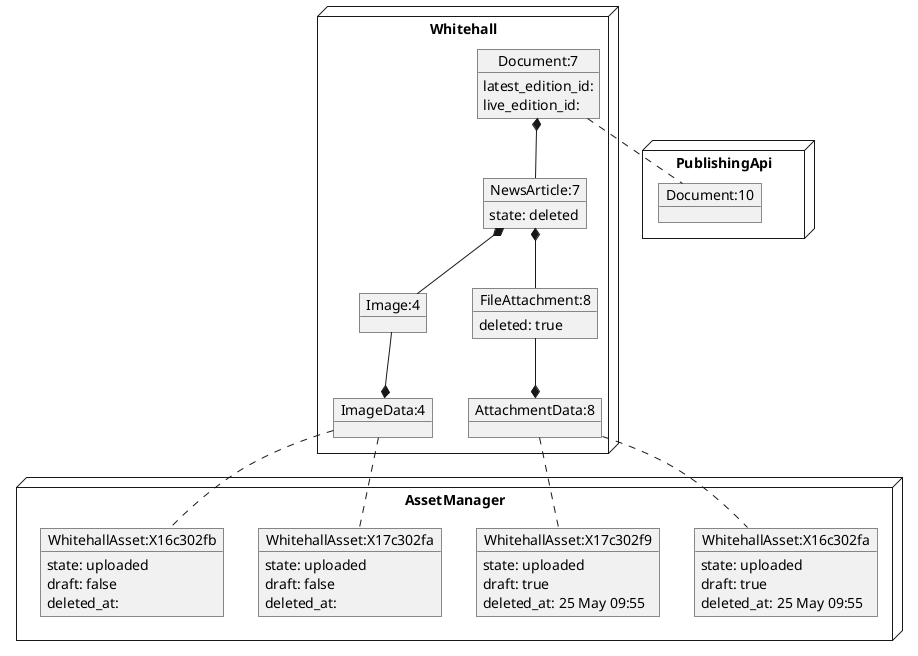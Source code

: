@startuml
node Whitehall {
object "Document:7" as Document_7 {
  latest_edition_id:
  live_edition_id:
}

together {
object "NewsArticle:7"  as NewsArticle_7 {
  state: deleted
}
Document_7 *-- NewsArticle_7
object "FileAttachment:8" as FileAttachment_8 {
  deleted: true
}
NewsArticle_7 *-- FileAttachment_8
object "Image:4" as Image_4 {
}
NewsArticle_7 *-- Image_4
}
object "AttachmentData:8" as AttachmentData_8 {
}
AttachmentData_8 *-u- FileAttachment_8
object "ImageData:4" as ImageData_4 {
}
ImageData_4 *-u- Image_4


}



node PublishingApi {
object "Document:10" as pubapi_Document_10 {
}
}



node AssetManager {
together {
object "WhitehallAsset:X16c302fa" as am_WhitehallAsset_X16c302fa {
  state: uploaded
  draft: true
  deleted_at: 25 May 09:55
}
object "WhitehallAsset:X17c302f9" as am_WhitehallAsset_X17c302f9 {
  state: uploaded
  draft: true
  deleted_at: 25 May 09:55
}
}

together {
object "WhitehallAsset:X17c302fa" as am_WhitehallAsset_X17c302fa {
  state: uploaded
  draft: false
  deleted_at:
}
object "WhitehallAsset:X16c302fb" as am_WhitehallAsset_X16c302fb {
  state: uploaded
  draft: false
  deleted_at:
}
}
}

Document_7 .. pubapi_Document_10
ImageData_4 .. am_WhitehallAsset_X17c302fa
ImageData_4 .. am_WhitehallAsset_X16c302fb
AttachmentData_8 .. am_WhitehallAsset_X16c302fa
AttachmentData_8 .. am_WhitehallAsset_X17c302f9

@enduml